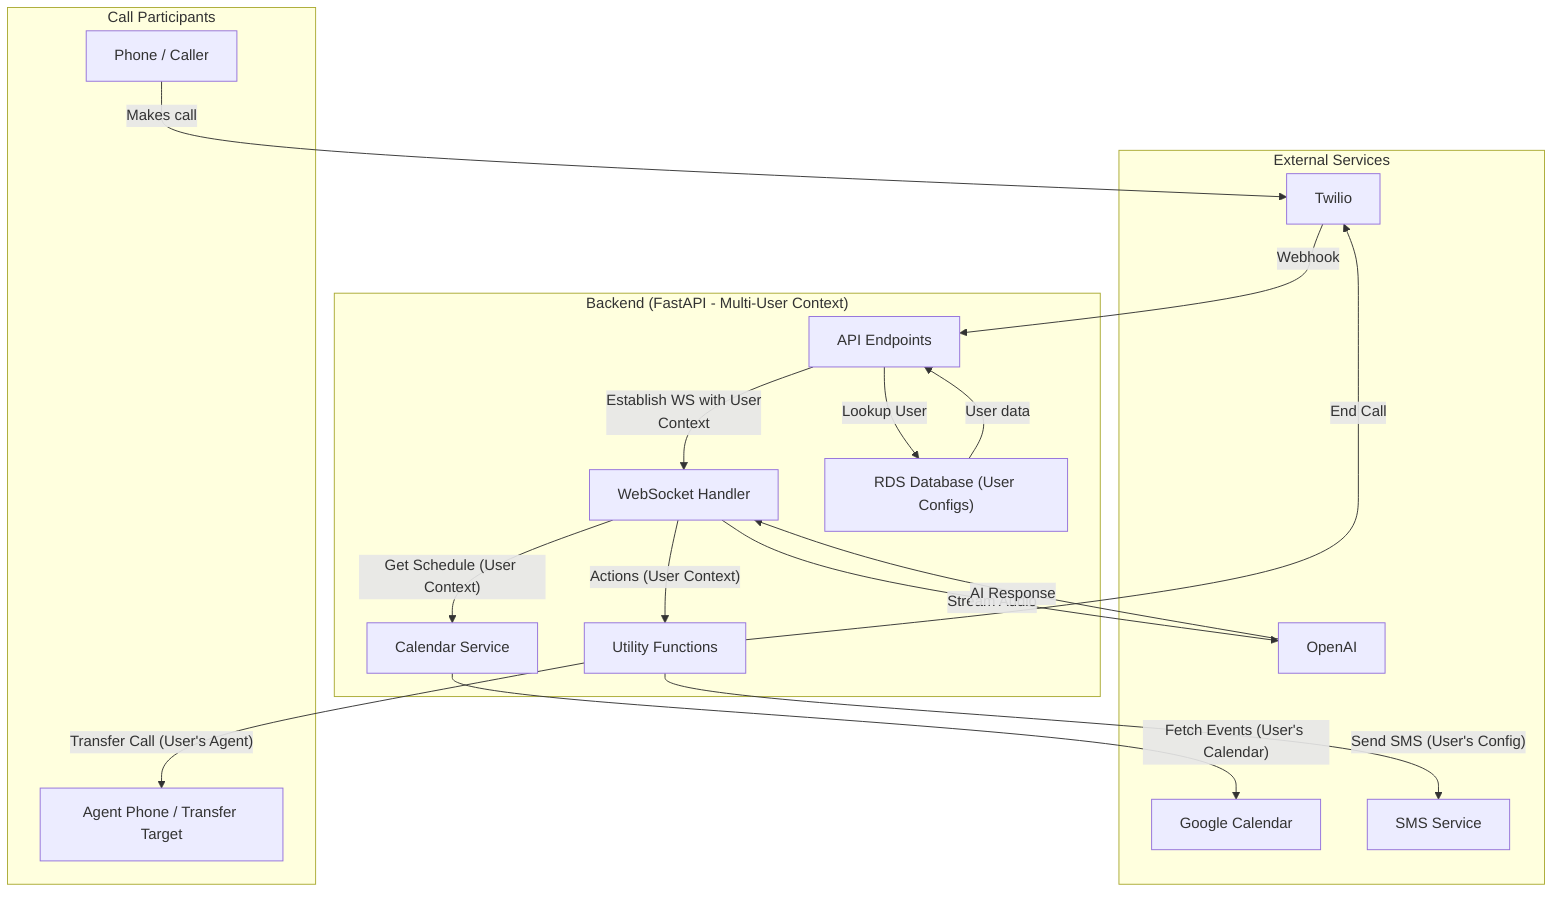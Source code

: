 flowchart TB
    subgraph CallParticipants["Call Participants"]
        Caller["Phone / Caller"]
        AgentPhone["Agent Phone / Transfer Target"]
    end

    subgraph Backend["Backend (FastAPI - Multi-User Context)"]
        direction TB
        API["API Endpoints"]
        WS["WebSocket Handler"]
        Calendar["Calendar Service"]
        Utils["Utility Functions"]
        RDS["RDS Database (User Configs)"]
    end

    subgraph External["External Services"]
        Twilio["Twilio"]
        OpenAI["OpenAI"]
        Google["Google Calendar"]
        SMS["SMS Service"]
    end

    Caller -->|"Makes call"| Twilio
    Twilio -->|"Webhook"| API
    API -->|"Lookup User"| RDS
    RDS -->|"User data"| API
    API -->|"Establish WS with User<br> Context"| WS
    WS -->|"Stream Audio"| OpenAI
    WS -->|"Get Schedule (User Context)"| Calendar
    Calendar -->|"Fetch Events (User's Calendar)"| Google
    OpenAI -->|"AI Response"| WS
    WS -->|"Actions (User Context)"| Utils
    Utils -->|"Transfer Call (User's Agent)"| AgentPhone
    Utils -->|"Send SMS (User's Config)"| SMS
    Utils -->|"End Call"| Twilio

    %% Optional: Show services getting config from DB if needed
    %% Calendar -->|"Get User Token"| RDS
    %% Utils -->|"Get User Settings"| RDS